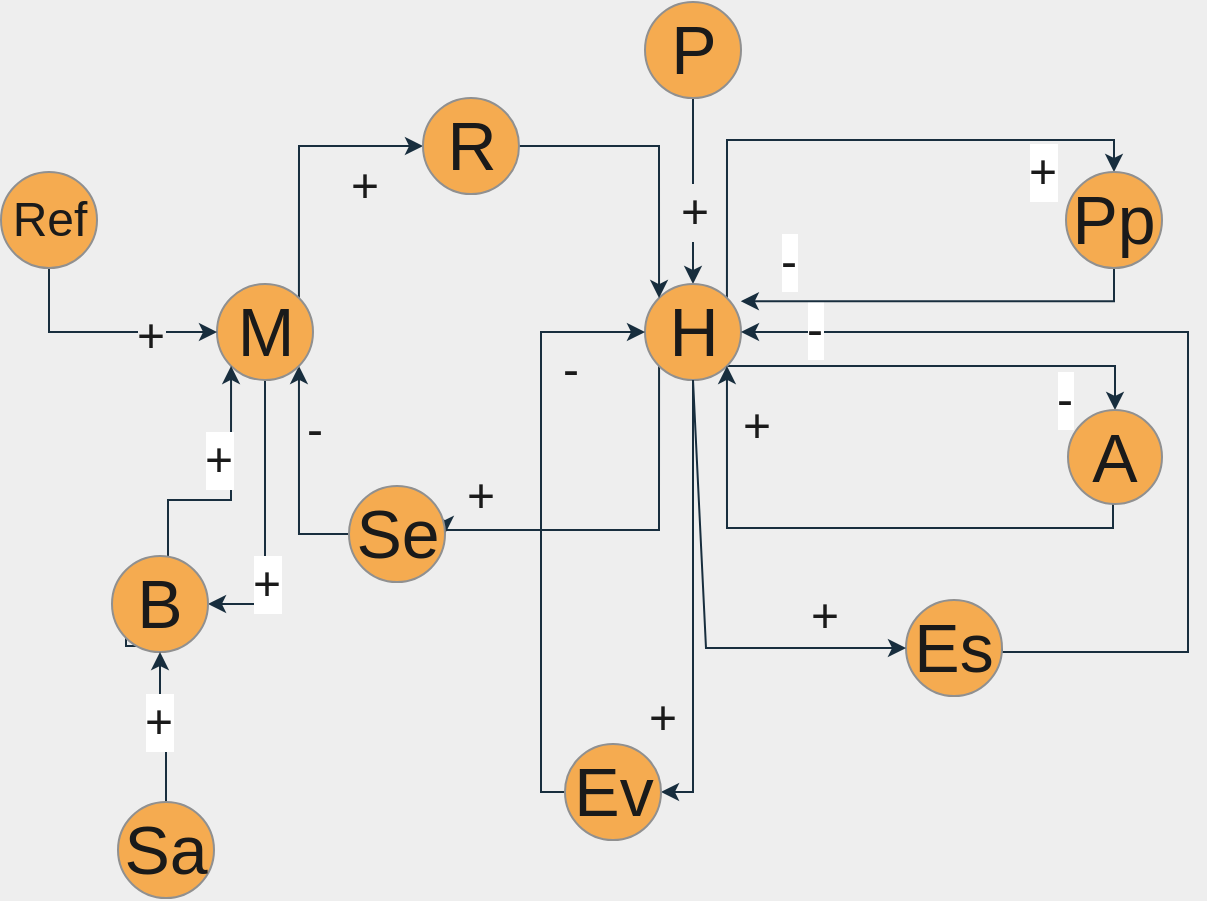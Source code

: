 <mxfile version="20.5.1" type="google"><diagram id="xuWfzYUWCU-X15MuEWpj" name="Página-1"><mxGraphModel grid="0" page="1" gridSize="10" guides="1" tooltips="1" connect="1" arrows="1" fold="1" pageScale="1" pageWidth="827" pageHeight="1169" background="#EEEEEE" math="0" shadow="0"><root><mxCell id="0"/><mxCell id="1" parent="0"/><mxCell id="BW3xgLmDESNjdpwpOdnQ-23" style="edgeStyle=orthogonalEdgeStyle;rounded=0;orthogonalLoop=1;jettySize=auto;html=1;exitX=0.5;exitY=1;exitDx=0;exitDy=0;entryX=0.5;entryY=0;entryDx=0;entryDy=0;strokeColor=#182E3E;fontSize=24;fontColor=#1A1A1A;labelBackgroundColor=#EEEEEE;" edge="1" parent="1" source="m7tg5cHbJo5AVEbpCP0l-2" target="m7tg5cHbJo5AVEbpCP0l-5"><mxGeometry relative="1" as="geometry"/></mxCell><mxCell id="BW3xgLmDESNjdpwpOdnQ-24" value="+" style="edgeLabel;html=1;align=center;verticalAlign=middle;resizable=0;points=[];fontSize=24;fontColor=#1A1A1A;labelBackgroundColor=#EEEEEE;" connectable="0" vertex="1" parent="BW3xgLmDESNjdpwpOdnQ-23"><mxGeometry x="0.228" relative="1" as="geometry"><mxPoint as="offset"/></mxGeometry></mxCell><mxCell id="m7tg5cHbJo5AVEbpCP0l-2" value="&lt;font style=&quot;font-size: 34px;&quot;&gt;P&lt;/font&gt;" style="ellipse;whiteSpace=wrap;html=1;aspect=fixed;strokeColor=#909090;fillColor=#F5AB50;fontColor=#1A1A1A;" vertex="1" parent="1"><mxGeometry x="372.5" y="53" width="48" height="48" as="geometry"/></mxCell><mxCell id="BW3xgLmDESNjdpwpOdnQ-16" style="edgeStyle=orthogonalEdgeStyle;rounded=0;orthogonalLoop=1;jettySize=auto;html=1;exitX=0;exitY=1;exitDx=0;exitDy=0;entryX=1;entryY=0.5;entryDx=0;entryDy=0;strokeColor=#182E3E;fontSize=24;fontColor=#1A1A1A;labelBackgroundColor=#EEEEEE;" edge="1" parent="1" source="m7tg5cHbJo5AVEbpCP0l-5" target="m7tg5cHbJo5AVEbpCP0l-9"><mxGeometry relative="1" as="geometry"><Array as="points"><mxPoint x="379.5" y="317"/></Array></mxGeometry></mxCell><mxCell id="BW3xgLmDESNjdpwpOdnQ-21" value="+" style="edgeLabel;html=1;align=center;verticalAlign=middle;resizable=0;points=[];fontSize=24;fontColor=#1A1A1A;labelBackgroundColor=#EEEEEE;" connectable="0" vertex="1" parent="BW3xgLmDESNjdpwpOdnQ-16"><mxGeometry x="0.638" y="3" relative="1" as="geometry"><mxPoint x="-15" y="-20" as="offset"/></mxGeometry></mxCell><mxCell id="BW3xgLmDESNjdpwpOdnQ-46" style="edgeStyle=orthogonalEdgeStyle;rounded=0;orthogonalLoop=1;jettySize=auto;html=1;exitX=0.5;exitY=1;exitDx=0;exitDy=0;entryX=1;entryY=0.5;entryDx=0;entryDy=0;strokeColor=#182E3E;fontSize=24;fontColor=#1A1A1A;labelBackgroundColor=#EEEEEE;" edge="1" parent="1" source="m7tg5cHbJo5AVEbpCP0l-5" target="m7tg5cHbJo5AVEbpCP0l-12"><mxGeometry relative="1" as="geometry"><Array as="points"><mxPoint x="396.5" y="448"/></Array></mxGeometry></mxCell><mxCell id="BW3xgLmDESNjdpwpOdnQ-47" value="+" style="edgeLabel;html=1;align=center;verticalAlign=middle;resizable=0;points=[];fontSize=24;fontColor=#1A1A1A;labelBackgroundColor=#EEEEEE;" connectable="0" vertex="1" parent="BW3xgLmDESNjdpwpOdnQ-46"><mxGeometry x="0.226" y="3" relative="1" as="geometry"><mxPoint x="-19" y="33" as="offset"/></mxGeometry></mxCell><mxCell id="Vmtq8KBPjD6ipyRZG_yG-130" style="edgeStyle=orthogonalEdgeStyle;rounded=0;orthogonalLoop=1;jettySize=auto;html=1;exitX=1;exitY=1;exitDx=0;exitDy=0;entryX=0.5;entryY=0;entryDx=0;entryDy=0;strokeColor=#182E3E;fontSize=24;fontColor=#1A1A1A;" edge="1" parent="1" source="m7tg5cHbJo5AVEbpCP0l-5" target="m7tg5cHbJo5AVEbpCP0l-6"><mxGeometry relative="1" as="geometry"/></mxCell><mxCell id="Vmtq8KBPjD6ipyRZG_yG-131" value="-" style="edgeLabel;html=1;align=center;verticalAlign=middle;resizable=0;points=[];fontSize=24;fontColor=#1A1A1A;" connectable="0" vertex="1" parent="Vmtq8KBPjD6ipyRZG_yG-130"><mxGeometry x="0.418" y="2" relative="1" as="geometry"><mxPoint x="15" y="19" as="offset"/></mxGeometry></mxCell><mxCell id="Vmtq8KBPjD6ipyRZG_yG-132" style="edgeStyle=orthogonalEdgeStyle;rounded=0;orthogonalLoop=1;jettySize=auto;html=1;exitX=1;exitY=0;exitDx=0;exitDy=0;entryX=0.5;entryY=0;entryDx=0;entryDy=0;strokeColor=#182E3E;fontSize=24;fontColor=#1A1A1A;" edge="1" parent="1" source="m7tg5cHbJo5AVEbpCP0l-5" target="m7tg5cHbJo5AVEbpCP0l-17"><mxGeometry relative="1" as="geometry"><Array as="points"><mxPoint x="414" y="122"/><mxPoint x="607" y="122"/></Array></mxGeometry></mxCell><mxCell id="Vmtq8KBPjD6ipyRZG_yG-134" value="+" style="edgeLabel;html=1;align=center;verticalAlign=middle;resizable=0;points=[];fontSize=24;fontColor=#1A1A1A;" connectable="0" vertex="1" parent="Vmtq8KBPjD6ipyRZG_yG-132"><mxGeometry x="0.616" y="-2" relative="1" as="geometry"><mxPoint x="3" y="14" as="offset"/></mxGeometry></mxCell><mxCell id="m7tg5cHbJo5AVEbpCP0l-5" value="&lt;font style=&quot;font-size: 34px;&quot;&gt;H&lt;/font&gt;" style="ellipse;whiteSpace=wrap;html=1;aspect=fixed;fillColor=#F5AB50;strokeColor=#909090;fontColor=#1A1A1A;" vertex="1" parent="1"><mxGeometry x="372.5" y="194" width="48" height="48" as="geometry"/></mxCell><mxCell id="BW3xgLmDESNjdpwpOdnQ-36" style="edgeStyle=orthogonalEdgeStyle;rounded=0;orthogonalLoop=1;jettySize=auto;html=1;exitX=0.5;exitY=1;exitDx=0;exitDy=0;entryX=1;entryY=1;entryDx=0;entryDy=0;strokeColor=#182E3E;fontSize=24;fontColor=#1A1A1A;labelBackgroundColor=#EEEEEE;" edge="1" parent="1" source="m7tg5cHbJo5AVEbpCP0l-6" target="m7tg5cHbJo5AVEbpCP0l-5"><mxGeometry relative="1" as="geometry"><Array as="points"><mxPoint x="606.5" y="316"/><mxPoint x="413.5" y="316"/></Array></mxGeometry></mxCell><mxCell id="BW3xgLmDESNjdpwpOdnQ-43" value="+" style="edgeLabel;html=1;align=center;verticalAlign=middle;resizable=0;points=[];fontSize=24;fontColor=#1A1A1A;labelBackgroundColor=#EEEEEE;" connectable="0" vertex="1" parent="BW3xgLmDESNjdpwpOdnQ-36"><mxGeometry x="0.352" y="2" relative="1" as="geometry"><mxPoint x="2" y="-53" as="offset"/></mxGeometry></mxCell><mxCell id="m7tg5cHbJo5AVEbpCP0l-6" value="&lt;font style=&quot;font-size: 34px;&quot;&gt;A&lt;/font&gt;" style="ellipse;whiteSpace=wrap;html=1;aspect=fixed;fillColor=#F5AB50;strokeColor=#909090;fontColor=#1A1A1A;" vertex="1" parent="1"><mxGeometry x="584" y="257" width="47" height="47" as="geometry"/></mxCell><mxCell id="BW3xgLmDESNjdpwpOdnQ-17" style="edgeStyle=orthogonalEdgeStyle;rounded=0;orthogonalLoop=1;jettySize=auto;html=1;exitX=0;exitY=0.5;exitDx=0;exitDy=0;entryX=1;entryY=1;entryDx=0;entryDy=0;strokeColor=#182E3E;fontSize=24;fontColor=#1A1A1A;labelBackgroundColor=#EEEEEE;" edge="1" parent="1" source="m7tg5cHbJo5AVEbpCP0l-9" target="m7tg5cHbJo5AVEbpCP0l-16"><mxGeometry relative="1" as="geometry"/></mxCell><mxCell id="BW3xgLmDESNjdpwpOdnQ-20" value="-" style="edgeLabel;html=1;align=center;verticalAlign=middle;resizable=0;points=[];fontSize=24;fontColor=#1A1A1A;labelBackgroundColor=#EEEEEE;" connectable="0" vertex="1" parent="BW3xgLmDESNjdpwpOdnQ-17"><mxGeometry x="0.247" y="-1" relative="1" as="geometry"><mxPoint x="6" y="-9" as="offset"/></mxGeometry></mxCell><mxCell id="m7tg5cHbJo5AVEbpCP0l-9" value="&lt;font style=&quot;font-size: 34px;&quot;&gt;Se&lt;/font&gt;" style="ellipse;whiteSpace=wrap;html=1;aspect=fixed;fillColor=#F5AB50;strokeColor=#909090;fontColor=#1A1A1A;" vertex="1" parent="1"><mxGeometry x="224.5" y="295" width="48" height="48" as="geometry"/></mxCell><mxCell id="BW3xgLmDESNjdpwpOdnQ-57" style="edgeStyle=orthogonalEdgeStyle;rounded=0;orthogonalLoop=1;jettySize=auto;html=1;exitX=0;exitY=0.5;exitDx=0;exitDy=0;entryX=0;entryY=0.5;entryDx=0;entryDy=0;strokeColor=#182E3E;fontSize=24;fontColor=#1A1A1A;labelBackgroundColor=#EEEEEE;" edge="1" parent="1" source="m7tg5cHbJo5AVEbpCP0l-12" target="m7tg5cHbJo5AVEbpCP0l-5"><mxGeometry relative="1" as="geometry"><mxPoint x="326.5" y="448" as="sourcePoint"/><mxPoint x="359.5" y="218" as="targetPoint"/><Array as="points"><mxPoint x="320.5" y="448"/><mxPoint x="320.5" y="218"/></Array></mxGeometry></mxCell><mxCell id="BW3xgLmDESNjdpwpOdnQ-58" value="-" style="edgeLabel;html=1;align=center;verticalAlign=middle;resizable=0;points=[];fontSize=24;fontColor=#1A1A1A;labelBackgroundColor=#EEEEEE;" connectable="0" vertex="1" parent="BW3xgLmDESNjdpwpOdnQ-57"><mxGeometry x="0.516" y="-3" relative="1" as="geometry"><mxPoint x="11" as="offset"/></mxGeometry></mxCell><mxCell id="m7tg5cHbJo5AVEbpCP0l-12" value="&lt;font style=&quot;font-size: 34px;&quot;&gt;Ev&lt;/font&gt;" style="ellipse;whiteSpace=wrap;html=1;aspect=fixed;fillColor=#F5AB50;strokeColor=#909090;fontColor=#1A1A1A;" vertex="1" parent="1"><mxGeometry x="332.5" y="424" width="48" height="48" as="geometry"/></mxCell><mxCell id="Vmtq8KBPjD6ipyRZG_yG-136" style="edgeStyle=orthogonalEdgeStyle;rounded=0;orthogonalLoop=1;jettySize=auto;html=1;exitX=1;exitY=0.5;exitDx=0;exitDy=0;entryX=1;entryY=0.5;entryDx=0;entryDy=0;strokeColor=#182E3E;fontSize=24;fontColor=#1A1A1A;" edge="1" parent="1" source="m7tg5cHbJo5AVEbpCP0l-13" target="m7tg5cHbJo5AVEbpCP0l-5"><mxGeometry relative="1" as="geometry"><Array as="points"><mxPoint x="644" y="378"/><mxPoint x="644" y="218"/></Array></mxGeometry></mxCell><mxCell id="Vmtq8KBPjD6ipyRZG_yG-137" value="-" style="edgeLabel;html=1;align=center;verticalAlign=middle;resizable=0;points=[];fontSize=24;fontColor=#1A1A1A;" connectable="0" vertex="1" parent="Vmtq8KBPjD6ipyRZG_yG-136"><mxGeometry x="0.847" y="-1" relative="1" as="geometry"><mxPoint as="offset"/></mxGeometry></mxCell><mxCell id="m7tg5cHbJo5AVEbpCP0l-13" value="&lt;font style=&quot;font-size: 34px;&quot;&gt;Es&lt;/font&gt;" style="ellipse;whiteSpace=wrap;html=1;aspect=fixed;fillColor=#F5AB50;strokeColor=#909090;fontColor=#1A1A1A;" vertex="1" parent="1"><mxGeometry x="503" y="352" width="48" height="48" as="geometry"/></mxCell><mxCell id="BW3xgLmDESNjdpwpOdnQ-18" style="edgeStyle=orthogonalEdgeStyle;rounded=0;orthogonalLoop=1;jettySize=auto;html=1;exitX=1;exitY=0;exitDx=0;exitDy=0;entryX=0;entryY=0.5;entryDx=0;entryDy=0;strokeColor=#182E3E;fontSize=24;fontColor=#1A1A1A;labelBackgroundColor=#EEEEEE;" edge="1" parent="1" source="m7tg5cHbJo5AVEbpCP0l-16" target="m7tg5cHbJo5AVEbpCP0l-54"><mxGeometry relative="1" as="geometry"><Array as="points"><mxPoint x="199.5" y="125"/></Array></mxGeometry></mxCell><mxCell id="BW3xgLmDESNjdpwpOdnQ-19" value="+" style="edgeLabel;html=1;align=center;verticalAlign=middle;resizable=0;points=[];fontSize=24;fontColor=#1A1A1A;labelBackgroundColor=#EEEEEE;" connectable="0" vertex="1" parent="BW3xgLmDESNjdpwpOdnQ-18"><mxGeometry x="0.768" y="1" relative="1" as="geometry"><mxPoint x="-14" y="21" as="offset"/></mxGeometry></mxCell><mxCell id="Vmtq8KBPjD6ipyRZG_yG-140" style="edgeStyle=orthogonalEdgeStyle;rounded=0;orthogonalLoop=1;jettySize=auto;html=1;exitX=0.5;exitY=1;exitDx=0;exitDy=0;entryX=1;entryY=0.5;entryDx=0;entryDy=0;strokeColor=#182E3E;fontSize=24;fontColor=#1A1A1A;" edge="1" parent="1" source="m7tg5cHbJo5AVEbpCP0l-16" target="Vmtq8KBPjD6ipyRZG_yG-124"><mxGeometry relative="1" as="geometry"/></mxCell><mxCell id="Vmtq8KBPjD6ipyRZG_yG-141" value="+" style="edgeLabel;html=1;align=center;verticalAlign=middle;resizable=0;points=[];fontSize=24;fontColor=#1A1A1A;" connectable="0" vertex="1" parent="Vmtq8KBPjD6ipyRZG_yG-140"><mxGeometry x="0.448" relative="1" as="geometry"><mxPoint as="offset"/></mxGeometry></mxCell><mxCell id="m7tg5cHbJo5AVEbpCP0l-16" value="&lt;font style=&quot;font-size: 34px;&quot;&gt;M&lt;/font&gt;" style="ellipse;whiteSpace=wrap;html=1;aspect=fixed;fillColor=#F5AB50;strokeColor=#909090;fontColor=#1A1A1A;" vertex="1" parent="1"><mxGeometry x="158.5" y="194" width="48" height="48" as="geometry"/></mxCell><mxCell id="Vmtq8KBPjD6ipyRZG_yG-133" style="edgeStyle=orthogonalEdgeStyle;rounded=0;orthogonalLoop=1;jettySize=auto;html=1;exitX=0.5;exitY=1;exitDx=0;exitDy=0;entryX=0.998;entryY=0.179;entryDx=0;entryDy=0;entryPerimeter=0;strokeColor=#182E3E;fontSize=24;fontColor=#1A1A1A;" edge="1" parent="1" source="m7tg5cHbJo5AVEbpCP0l-17" target="m7tg5cHbJo5AVEbpCP0l-5"><mxGeometry relative="1" as="geometry"><Array as="points"><mxPoint x="607" y="203"/></Array></mxGeometry></mxCell><mxCell id="Vmtq8KBPjD6ipyRZG_yG-135" value="-" style="edgeLabel;html=1;align=center;verticalAlign=middle;resizable=0;points=[];fontSize=24;fontColor=#1A1A1A;" connectable="0" vertex="1" parent="Vmtq8KBPjD6ipyRZG_yG-133"><mxGeometry x="0.693" y="2" relative="1" as="geometry"><mxPoint x="-8" y="-22" as="offset"/></mxGeometry></mxCell><mxCell id="m7tg5cHbJo5AVEbpCP0l-17" value="&lt;font style=&quot;font-size: 34px;&quot;&gt;Pp&lt;/font&gt;" style="ellipse;whiteSpace=wrap;html=1;aspect=fixed;fillColor=#F5AB50;strokeColor=#909090;fontColor=#1A1A1A;" vertex="1" parent="1"><mxGeometry x="583" y="138" width="48" height="48" as="geometry"/></mxCell><mxCell id="BW3xgLmDESNjdpwpOdnQ-22" style="edgeStyle=orthogonalEdgeStyle;rounded=0;orthogonalLoop=1;jettySize=auto;html=1;exitX=1;exitY=0.5;exitDx=0;exitDy=0;entryX=0;entryY=0;entryDx=0;entryDy=0;strokeColor=#182E3E;fontSize=24;fontColor=#1A1A1A;labelBackgroundColor=#EEEEEE;" edge="1" parent="1" source="m7tg5cHbJo5AVEbpCP0l-54" target="m7tg5cHbJo5AVEbpCP0l-5"><mxGeometry relative="1" as="geometry"/></mxCell><mxCell id="m7tg5cHbJo5AVEbpCP0l-54" value="&lt;font style=&quot;font-size: 34px;&quot;&gt;R&lt;/font&gt;" style="ellipse;whiteSpace=wrap;html=1;aspect=fixed;fillColor=#F5AB50;strokeColor=#909090;fontColor=#1A1A1A;" vertex="1" parent="1"><mxGeometry x="261.5" y="101" width="48" height="48" as="geometry"/></mxCell><mxCell id="BW3xgLmDESNjdpwpOdnQ-14" style="edgeStyle=orthogonalEdgeStyle;rounded=0;orthogonalLoop=1;jettySize=auto;html=1;exitX=0.5;exitY=1;exitDx=0;exitDy=0;entryX=0;entryY=0.5;entryDx=0;entryDy=0;strokeColor=#182E3E;fontSize=24;fontColor=#1A1A1A;labelBackgroundColor=#EEEEEE;" edge="1" parent="1" source="BW3xgLmDESNjdpwpOdnQ-13" target="m7tg5cHbJo5AVEbpCP0l-16"><mxGeometry relative="1" as="geometry"/></mxCell><mxCell id="BW3xgLmDESNjdpwpOdnQ-15" value="+" style="edgeLabel;html=1;align=center;verticalAlign=middle;resizable=0;points=[];fontSize=24;fontColor=#1A1A1A;labelBackgroundColor=#EEEEEE;" connectable="0" vertex="1" parent="BW3xgLmDESNjdpwpOdnQ-14"><mxGeometry x="0.606" y="-1" relative="1" as="geometry"><mxPoint x="-11" y="1" as="offset"/></mxGeometry></mxCell><mxCell id="BW3xgLmDESNjdpwpOdnQ-13" value="&lt;font style=&quot;font-size: 24px;&quot;&gt;Ref&lt;/font&gt;" style="ellipse;whiteSpace=wrap;html=1;aspect=fixed;fillColor=#F5AB50;strokeColor=#909090;fontColor=#1A1A1A;" vertex="1" parent="1"><mxGeometry x="50.5" y="138" width="48" height="48" as="geometry"/></mxCell><mxCell id="BW3xgLmDESNjdpwpOdnQ-59" value="" style="endArrow=classic;html=1;rounded=0;strokeColor=#182E3E;fontSize=24;fontColor=#1A1A1A;entryX=0;entryY=0.5;entryDx=0;entryDy=0;exitX=0.5;exitY=1;exitDx=0;exitDy=0;labelBackgroundColor=#EEEEEE;" edge="1" parent="1" source="m7tg5cHbJo5AVEbpCP0l-5" target="m7tg5cHbJo5AVEbpCP0l-13"><mxGeometry width="50" height="50" relative="1" as="geometry"><mxPoint x="395.5" y="450" as="sourcePoint"/><mxPoint x="445.5" y="400" as="targetPoint"/><Array as="points"><mxPoint x="403" y="376"/></Array></mxGeometry></mxCell><mxCell id="BW3xgLmDESNjdpwpOdnQ-61" value="+" style="edgeLabel;html=1;align=center;verticalAlign=middle;resizable=0;points=[];fontSize=24;fontColor=#1A1A1A;labelBackgroundColor=#EEEEEE;" connectable="0" vertex="1" parent="BW3xgLmDESNjdpwpOdnQ-59"><mxGeometry x="0.577" y="3" relative="1" as="geometry"><mxPoint x="8" y="-13" as="offset"/></mxGeometry></mxCell><mxCell id="Vmtq8KBPjD6ipyRZG_yG-139" style="edgeStyle=orthogonalEdgeStyle;rounded=0;orthogonalLoop=1;jettySize=auto;html=1;exitX=0;exitY=0;exitDx=0;exitDy=0;entryX=0;entryY=1;entryDx=0;entryDy=0;strokeColor=#182E3E;fontSize=24;fontColor=#1A1A1A;" edge="1" parent="1" source="Vmtq8KBPjD6ipyRZG_yG-124" target="m7tg5cHbJo5AVEbpCP0l-16"><mxGeometry relative="1" as="geometry"><Array as="points"><mxPoint x="134" y="375"/><mxPoint x="134" y="302"/><mxPoint x="166" y="302"/></Array></mxGeometry></mxCell><mxCell id="Vmtq8KBPjD6ipyRZG_yG-142" value="+" style="edgeLabel;html=1;align=center;verticalAlign=middle;resizable=0;points=[];fontSize=24;fontColor=#1A1A1A;" connectable="0" vertex="1" parent="Vmtq8KBPjD6ipyRZG_yG-139"><mxGeometry x="0.51" y="-4" relative="1" as="geometry"><mxPoint x="-11" y="-10" as="offset"/></mxGeometry></mxCell><mxCell id="Vmtq8KBPjD6ipyRZG_yG-124" value="&lt;font style=&quot;font-size: 34px;&quot;&gt;B&lt;/font&gt;" style="ellipse;whiteSpace=wrap;html=1;aspect=fixed;strokeColor=#909090;fontColor=#1A1A1A;fillColor=#F5AB50;" vertex="1" parent="1"><mxGeometry x="106" y="330" width="48" height="48" as="geometry"/></mxCell><mxCell id="Vmtq8KBPjD6ipyRZG_yG-138" style="edgeStyle=orthogonalEdgeStyle;rounded=0;orthogonalLoop=1;jettySize=auto;html=1;exitX=0.5;exitY=0;exitDx=0;exitDy=0;entryX=0.5;entryY=1;entryDx=0;entryDy=0;strokeColor=#182E3E;fontSize=24;fontColor=#1A1A1A;" edge="1" parent="1" source="Vmtq8KBPjD6ipyRZG_yG-125" target="Vmtq8KBPjD6ipyRZG_yG-124"><mxGeometry relative="1" as="geometry"/></mxCell><mxCell id="Vmtq8KBPjD6ipyRZG_yG-143" value="+" style="edgeLabel;html=1;align=center;verticalAlign=middle;resizable=0;points=[];fontSize=24;fontColor=#1A1A1A;" connectable="0" vertex="1" parent="Vmtq8KBPjD6ipyRZG_yG-138"><mxGeometry x="0.308" y="-1" relative="1" as="geometry"><mxPoint x="-2" y="8" as="offset"/></mxGeometry></mxCell><mxCell id="Vmtq8KBPjD6ipyRZG_yG-125" value="&lt;font style=&quot;font-size: 34px;&quot;&gt;Sa&lt;/font&gt;" style="ellipse;whiteSpace=wrap;html=1;aspect=fixed;strokeColor=#909090;fontColor=#1A1A1A;fillColor=#F5AB50;" vertex="1" parent="1"><mxGeometry x="109" y="453" width="48" height="48" as="geometry"/></mxCell></root></mxGraphModel></diagram></mxfile>